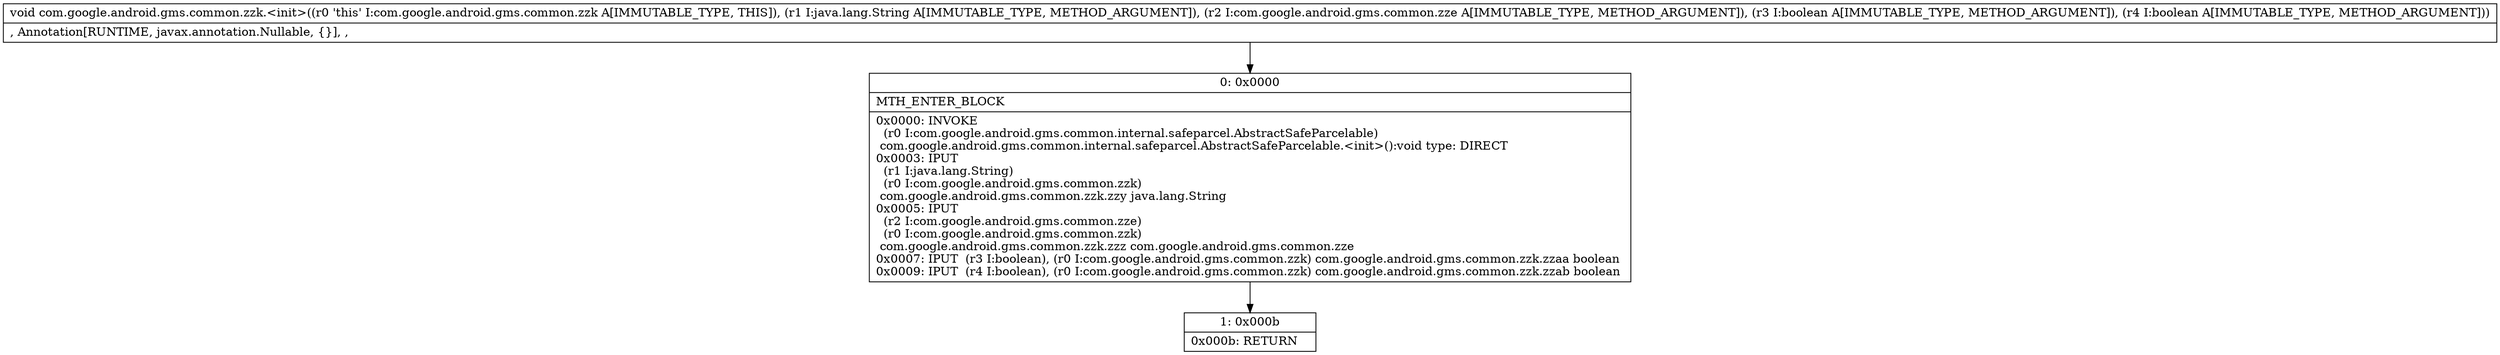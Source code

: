 digraph "CFG forcom.google.android.gms.common.zzk.\<init\>(Ljava\/lang\/String;Lcom\/google\/android\/gms\/common\/zze;ZZ)V" {
Node_0 [shape=record,label="{0\:\ 0x0000|MTH_ENTER_BLOCK\l|0x0000: INVOKE  \l  (r0 I:com.google.android.gms.common.internal.safeparcel.AbstractSafeParcelable)\l com.google.android.gms.common.internal.safeparcel.AbstractSafeParcelable.\<init\>():void type: DIRECT \l0x0003: IPUT  \l  (r1 I:java.lang.String)\l  (r0 I:com.google.android.gms.common.zzk)\l com.google.android.gms.common.zzk.zzy java.lang.String \l0x0005: IPUT  \l  (r2 I:com.google.android.gms.common.zze)\l  (r0 I:com.google.android.gms.common.zzk)\l com.google.android.gms.common.zzk.zzz com.google.android.gms.common.zze \l0x0007: IPUT  (r3 I:boolean), (r0 I:com.google.android.gms.common.zzk) com.google.android.gms.common.zzk.zzaa boolean \l0x0009: IPUT  (r4 I:boolean), (r0 I:com.google.android.gms.common.zzk) com.google.android.gms.common.zzk.zzab boolean \l}"];
Node_1 [shape=record,label="{1\:\ 0x000b|0x000b: RETURN   \l}"];
MethodNode[shape=record,label="{void com.google.android.gms.common.zzk.\<init\>((r0 'this' I:com.google.android.gms.common.zzk A[IMMUTABLE_TYPE, THIS]), (r1 I:java.lang.String A[IMMUTABLE_TYPE, METHOD_ARGUMENT]), (r2 I:com.google.android.gms.common.zze A[IMMUTABLE_TYPE, METHOD_ARGUMENT]), (r3 I:boolean A[IMMUTABLE_TYPE, METHOD_ARGUMENT]), (r4 I:boolean A[IMMUTABLE_TYPE, METHOD_ARGUMENT]))  | , Annotation[RUNTIME, javax.annotation.Nullable, \{\}], , \l}"];
MethodNode -> Node_0;
Node_0 -> Node_1;
}

